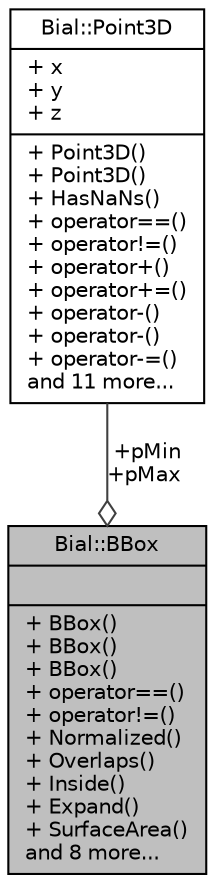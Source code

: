digraph "Bial::BBox"
{
  edge [fontname="Helvetica",fontsize="10",labelfontname="Helvetica",labelfontsize="10"];
  node [fontname="Helvetica",fontsize="10",shape=record];
  Node1 [label="{Bial::BBox\n||+ BBox()\l+ BBox()\l+ BBox()\l+ operator==()\l+ operator!=()\l+ Normalized()\l+ Overlaps()\l+ Inside()\l+ Expand()\l+ SurfaceArea()\land 8 more...\l}",height=0.2,width=0.4,color="black", fillcolor="grey75", style="filled", fontcolor="black"];
  Node2 -> Node1 [color="grey25",fontsize="10",style="solid",label=" +pMin\n+pMax" ,arrowhead="odiamond",fontname="Helvetica"];
  Node2 [label="{Bial::Point3D\n|+ x\l+ y\l+ z\l|+ Point3D()\l+ Point3D()\l+ HasNaNs()\l+ operator==()\l+ operator!=()\l+ operator+()\l+ operator+=()\l+ operator-()\l+ operator-()\l+ operator-=()\land 11 more...\l}",height=0.2,width=0.4,color="black", fillcolor="white", style="filled",URL="$group__render__geom.html#class_bial_1_1_point3_d",tooltip="The Point3D class is a Geometric representation of a point in 3D space.   A point is a zero­dimension..."];
}
